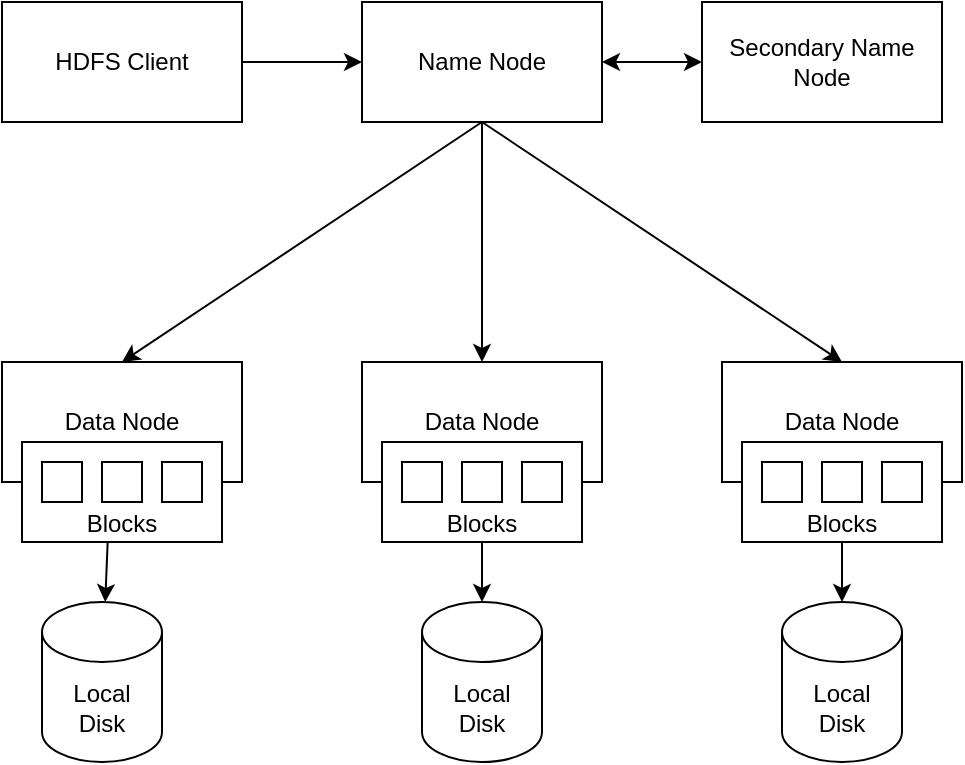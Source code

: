 <mxfile version="24.7.8">
  <diagram name="Page-1" id="QO9kfjvtr2IXJ8qPtRbW">
    <mxGraphModel dx="954" dy="489" grid="1" gridSize="10" guides="1" tooltips="1" connect="1" arrows="1" fold="1" page="1" pageScale="1" pageWidth="850" pageHeight="1100" math="0" shadow="0">
      <root>
        <mxCell id="0" />
        <mxCell id="1" parent="0" />
        <mxCell id="TUoBiHnFGuiqf3j-x5mC-1" value="HDFS Client" style="rounded=0;whiteSpace=wrap;html=1;" vertex="1" parent="1">
          <mxGeometry x="40" y="160" width="120" height="60" as="geometry" />
        </mxCell>
        <mxCell id="TUoBiHnFGuiqf3j-x5mC-2" value="Name Node" style="rounded=0;whiteSpace=wrap;html=1;" vertex="1" parent="1">
          <mxGeometry x="220" y="160" width="120" height="60" as="geometry" />
        </mxCell>
        <mxCell id="TUoBiHnFGuiqf3j-x5mC-3" value="Secondary Name Node" style="rounded=0;whiteSpace=wrap;html=1;" vertex="1" parent="1">
          <mxGeometry x="390" y="160" width="120" height="60" as="geometry" />
        </mxCell>
        <mxCell id="TUoBiHnFGuiqf3j-x5mC-4" value="Data Node" style="rounded=0;whiteSpace=wrap;html=1;" vertex="1" parent="1">
          <mxGeometry x="40" y="340" width="120" height="60" as="geometry" />
        </mxCell>
        <mxCell id="TUoBiHnFGuiqf3j-x5mC-5" value="Data Node" style="rounded=0;whiteSpace=wrap;html=1;" vertex="1" parent="1">
          <mxGeometry x="220" y="340" width="120" height="60" as="geometry" />
        </mxCell>
        <mxCell id="TUoBiHnFGuiqf3j-x5mC-6" value="Data Node" style="rounded=0;whiteSpace=wrap;html=1;" vertex="1" parent="1">
          <mxGeometry x="400" y="340" width="120" height="60" as="geometry" />
        </mxCell>
        <mxCell id="TUoBiHnFGuiqf3j-x5mC-7" value="Local&lt;br&gt;Disk" style="shape=cylinder3;whiteSpace=wrap;html=1;boundedLbl=1;backgroundOutline=1;size=15;" vertex="1" parent="1">
          <mxGeometry x="60" y="460" width="60" height="80" as="geometry" />
        </mxCell>
        <mxCell id="TUoBiHnFGuiqf3j-x5mC-8" value="Local&lt;br&gt;Disk" style="shape=cylinder3;whiteSpace=wrap;html=1;boundedLbl=1;backgroundOutline=1;size=15;" vertex="1" parent="1">
          <mxGeometry x="250" y="460" width="60" height="80" as="geometry" />
        </mxCell>
        <mxCell id="TUoBiHnFGuiqf3j-x5mC-9" value="Local&lt;br&gt;Disk" style="shape=cylinder3;whiteSpace=wrap;html=1;boundedLbl=1;backgroundOutline=1;size=15;" vertex="1" parent="1">
          <mxGeometry x="430" y="460" width="60" height="80" as="geometry" />
        </mxCell>
        <mxCell id="TUoBiHnFGuiqf3j-x5mC-10" value="" style="endArrow=classic;startArrow=none;html=1;rounded=0;exitX=1;exitY=0.5;exitDx=0;exitDy=0;startFill=0;" edge="1" parent="1" source="TUoBiHnFGuiqf3j-x5mC-1" target="TUoBiHnFGuiqf3j-x5mC-2">
          <mxGeometry width="50" height="50" relative="1" as="geometry">
            <mxPoint x="400" y="320" as="sourcePoint" />
            <mxPoint x="450" y="270" as="targetPoint" />
          </mxGeometry>
        </mxCell>
        <mxCell id="TUoBiHnFGuiqf3j-x5mC-11" value="" style="endArrow=classic;startArrow=classic;html=1;rounded=0;exitX=1;exitY=0.5;exitDx=0;exitDy=0;entryX=0;entryY=0.5;entryDx=0;entryDy=0;" edge="1" parent="1" source="TUoBiHnFGuiqf3j-x5mC-2" target="TUoBiHnFGuiqf3j-x5mC-3">
          <mxGeometry width="50" height="50" relative="1" as="geometry">
            <mxPoint x="400" y="320" as="sourcePoint" />
            <mxPoint x="450" y="270" as="targetPoint" />
          </mxGeometry>
        </mxCell>
        <mxCell id="TUoBiHnFGuiqf3j-x5mC-12" value="" style="endArrow=none;startArrow=classic;html=1;rounded=0;exitX=0.5;exitY=0;exitDx=0;exitDy=0;entryX=0.5;entryY=1;entryDx=0;entryDy=0;startFill=1;endFill=0;" edge="1" parent="1" source="TUoBiHnFGuiqf3j-x5mC-4" target="TUoBiHnFGuiqf3j-x5mC-2">
          <mxGeometry width="50" height="50" relative="1" as="geometry">
            <mxPoint x="400" y="320" as="sourcePoint" />
            <mxPoint x="450" y="270" as="targetPoint" />
          </mxGeometry>
        </mxCell>
        <mxCell id="TUoBiHnFGuiqf3j-x5mC-13" value="" style="endArrow=classic;html=1;rounded=0;exitX=0.5;exitY=1;exitDx=0;exitDy=0;entryX=0.5;entryY=0;entryDx=0;entryDy=0;" edge="1" parent="1" source="TUoBiHnFGuiqf3j-x5mC-2" target="TUoBiHnFGuiqf3j-x5mC-5">
          <mxGeometry width="50" height="50" relative="1" as="geometry">
            <mxPoint x="400" y="320" as="sourcePoint" />
            <mxPoint x="450" y="270" as="targetPoint" />
          </mxGeometry>
        </mxCell>
        <mxCell id="TUoBiHnFGuiqf3j-x5mC-14" value="" style="endArrow=classic;html=1;rounded=0;entryX=0.5;entryY=0;entryDx=0;entryDy=0;" edge="1" parent="1" target="TUoBiHnFGuiqf3j-x5mC-6">
          <mxGeometry width="50" height="50" relative="1" as="geometry">
            <mxPoint x="280" y="220" as="sourcePoint" />
            <mxPoint x="450" y="270" as="targetPoint" />
          </mxGeometry>
        </mxCell>
        <mxCell id="TUoBiHnFGuiqf3j-x5mC-15" value="" style="endArrow=classic;startArrow=classic;html=1;rounded=0;exitX=0.45;exitY=1.017;exitDx=0;exitDy=0;exitPerimeter=0;" edge="1" parent="1" source="TUoBiHnFGuiqf3j-x5mC-4" target="TUoBiHnFGuiqf3j-x5mC-7">
          <mxGeometry width="50" height="50" relative="1" as="geometry">
            <mxPoint x="400" y="320" as="sourcePoint" />
            <mxPoint x="150" y="470" as="targetPoint" />
          </mxGeometry>
        </mxCell>
        <mxCell id="TUoBiHnFGuiqf3j-x5mC-16" value="" style="endArrow=classic;startArrow=classic;html=1;rounded=0;exitX=0.5;exitY=1;exitDx=0;exitDy=0;" edge="1" parent="1" source="TUoBiHnFGuiqf3j-x5mC-5" target="TUoBiHnFGuiqf3j-x5mC-8">
          <mxGeometry width="50" height="50" relative="1" as="geometry">
            <mxPoint x="400" y="320" as="sourcePoint" />
            <mxPoint x="450" y="270" as="targetPoint" />
          </mxGeometry>
        </mxCell>
        <mxCell id="TUoBiHnFGuiqf3j-x5mC-17" value="" style="endArrow=classic;startArrow=classic;html=1;rounded=0;exitX=0.5;exitY=1;exitDx=0;exitDy=0;entryX=0.5;entryY=0;entryDx=0;entryDy=0;entryPerimeter=0;" edge="1" parent="1" source="TUoBiHnFGuiqf3j-x5mC-6" target="TUoBiHnFGuiqf3j-x5mC-9">
          <mxGeometry width="50" height="50" relative="1" as="geometry">
            <mxPoint x="400" y="320" as="sourcePoint" />
            <mxPoint x="450" y="270" as="targetPoint" />
          </mxGeometry>
        </mxCell>
        <mxCell id="TUoBiHnFGuiqf3j-x5mC-24" value="" style="group" vertex="1" connectable="0" parent="1">
          <mxGeometry x="50" y="380" width="100" height="56" as="geometry" />
        </mxCell>
        <mxCell id="TUoBiHnFGuiqf3j-x5mC-18" value="" style="rounded=0;whiteSpace=wrap;html=1;" vertex="1" parent="TUoBiHnFGuiqf3j-x5mC-24">
          <mxGeometry width="100" height="50" as="geometry" />
        </mxCell>
        <mxCell id="TUoBiHnFGuiqf3j-x5mC-19" value="" style="rounded=0;whiteSpace=wrap;html=1;" vertex="1" parent="TUoBiHnFGuiqf3j-x5mC-24">
          <mxGeometry x="10" y="10" width="20" height="20" as="geometry" />
        </mxCell>
        <mxCell id="TUoBiHnFGuiqf3j-x5mC-20" value="" style="rounded=0;whiteSpace=wrap;html=1;" vertex="1" parent="TUoBiHnFGuiqf3j-x5mC-24">
          <mxGeometry x="40" y="10" width="20" height="20" as="geometry" />
        </mxCell>
        <mxCell id="TUoBiHnFGuiqf3j-x5mC-21" value="" style="rounded=0;whiteSpace=wrap;html=1;" vertex="1" parent="TUoBiHnFGuiqf3j-x5mC-24">
          <mxGeometry x="70" y="10" width="20" height="20" as="geometry" />
        </mxCell>
        <mxCell id="TUoBiHnFGuiqf3j-x5mC-23" value="Blocks" style="text;html=1;align=center;verticalAlign=middle;whiteSpace=wrap;rounded=0;" vertex="1" parent="TUoBiHnFGuiqf3j-x5mC-24">
          <mxGeometry x="20" y="26" width="60" height="30" as="geometry" />
        </mxCell>
        <mxCell id="TUoBiHnFGuiqf3j-x5mC-25" value="" style="group" vertex="1" connectable="0" parent="1">
          <mxGeometry x="230" y="380" width="100" height="56" as="geometry" />
        </mxCell>
        <mxCell id="TUoBiHnFGuiqf3j-x5mC-26" value="" style="rounded=0;whiteSpace=wrap;html=1;" vertex="1" parent="TUoBiHnFGuiqf3j-x5mC-25">
          <mxGeometry width="100" height="50" as="geometry" />
        </mxCell>
        <mxCell id="TUoBiHnFGuiqf3j-x5mC-27" value="" style="rounded=0;whiteSpace=wrap;html=1;" vertex="1" parent="TUoBiHnFGuiqf3j-x5mC-25">
          <mxGeometry x="10" y="10" width="20" height="20" as="geometry" />
        </mxCell>
        <mxCell id="TUoBiHnFGuiqf3j-x5mC-28" value="" style="rounded=0;whiteSpace=wrap;html=1;" vertex="1" parent="TUoBiHnFGuiqf3j-x5mC-25">
          <mxGeometry x="40" y="10" width="20" height="20" as="geometry" />
        </mxCell>
        <mxCell id="TUoBiHnFGuiqf3j-x5mC-29" value="" style="rounded=0;whiteSpace=wrap;html=1;" vertex="1" parent="TUoBiHnFGuiqf3j-x5mC-25">
          <mxGeometry x="70" y="10" width="20" height="20" as="geometry" />
        </mxCell>
        <mxCell id="TUoBiHnFGuiqf3j-x5mC-30" value="Blocks" style="text;html=1;align=center;verticalAlign=middle;whiteSpace=wrap;rounded=0;" vertex="1" parent="TUoBiHnFGuiqf3j-x5mC-25">
          <mxGeometry x="20" y="26" width="60" height="30" as="geometry" />
        </mxCell>
        <mxCell id="TUoBiHnFGuiqf3j-x5mC-31" value="" style="group" vertex="1" connectable="0" parent="1">
          <mxGeometry x="410" y="380" width="100" height="56" as="geometry" />
        </mxCell>
        <mxCell id="TUoBiHnFGuiqf3j-x5mC-32" value="" style="rounded=0;whiteSpace=wrap;html=1;" vertex="1" parent="TUoBiHnFGuiqf3j-x5mC-31">
          <mxGeometry width="100" height="50" as="geometry" />
        </mxCell>
        <mxCell id="TUoBiHnFGuiqf3j-x5mC-33" value="" style="rounded=0;whiteSpace=wrap;html=1;" vertex="1" parent="TUoBiHnFGuiqf3j-x5mC-31">
          <mxGeometry x="10" y="10" width="20" height="20" as="geometry" />
        </mxCell>
        <mxCell id="TUoBiHnFGuiqf3j-x5mC-34" value="" style="rounded=0;whiteSpace=wrap;html=1;" vertex="1" parent="TUoBiHnFGuiqf3j-x5mC-31">
          <mxGeometry x="40" y="10" width="20" height="20" as="geometry" />
        </mxCell>
        <mxCell id="TUoBiHnFGuiqf3j-x5mC-35" value="" style="rounded=0;whiteSpace=wrap;html=1;" vertex="1" parent="TUoBiHnFGuiqf3j-x5mC-31">
          <mxGeometry x="70" y="10" width="20" height="20" as="geometry" />
        </mxCell>
        <mxCell id="TUoBiHnFGuiqf3j-x5mC-36" value="Blocks" style="text;html=1;align=center;verticalAlign=middle;whiteSpace=wrap;rounded=0;" vertex="1" parent="TUoBiHnFGuiqf3j-x5mC-31">
          <mxGeometry x="20" y="26" width="60" height="30" as="geometry" />
        </mxCell>
      </root>
    </mxGraphModel>
  </diagram>
</mxfile>
